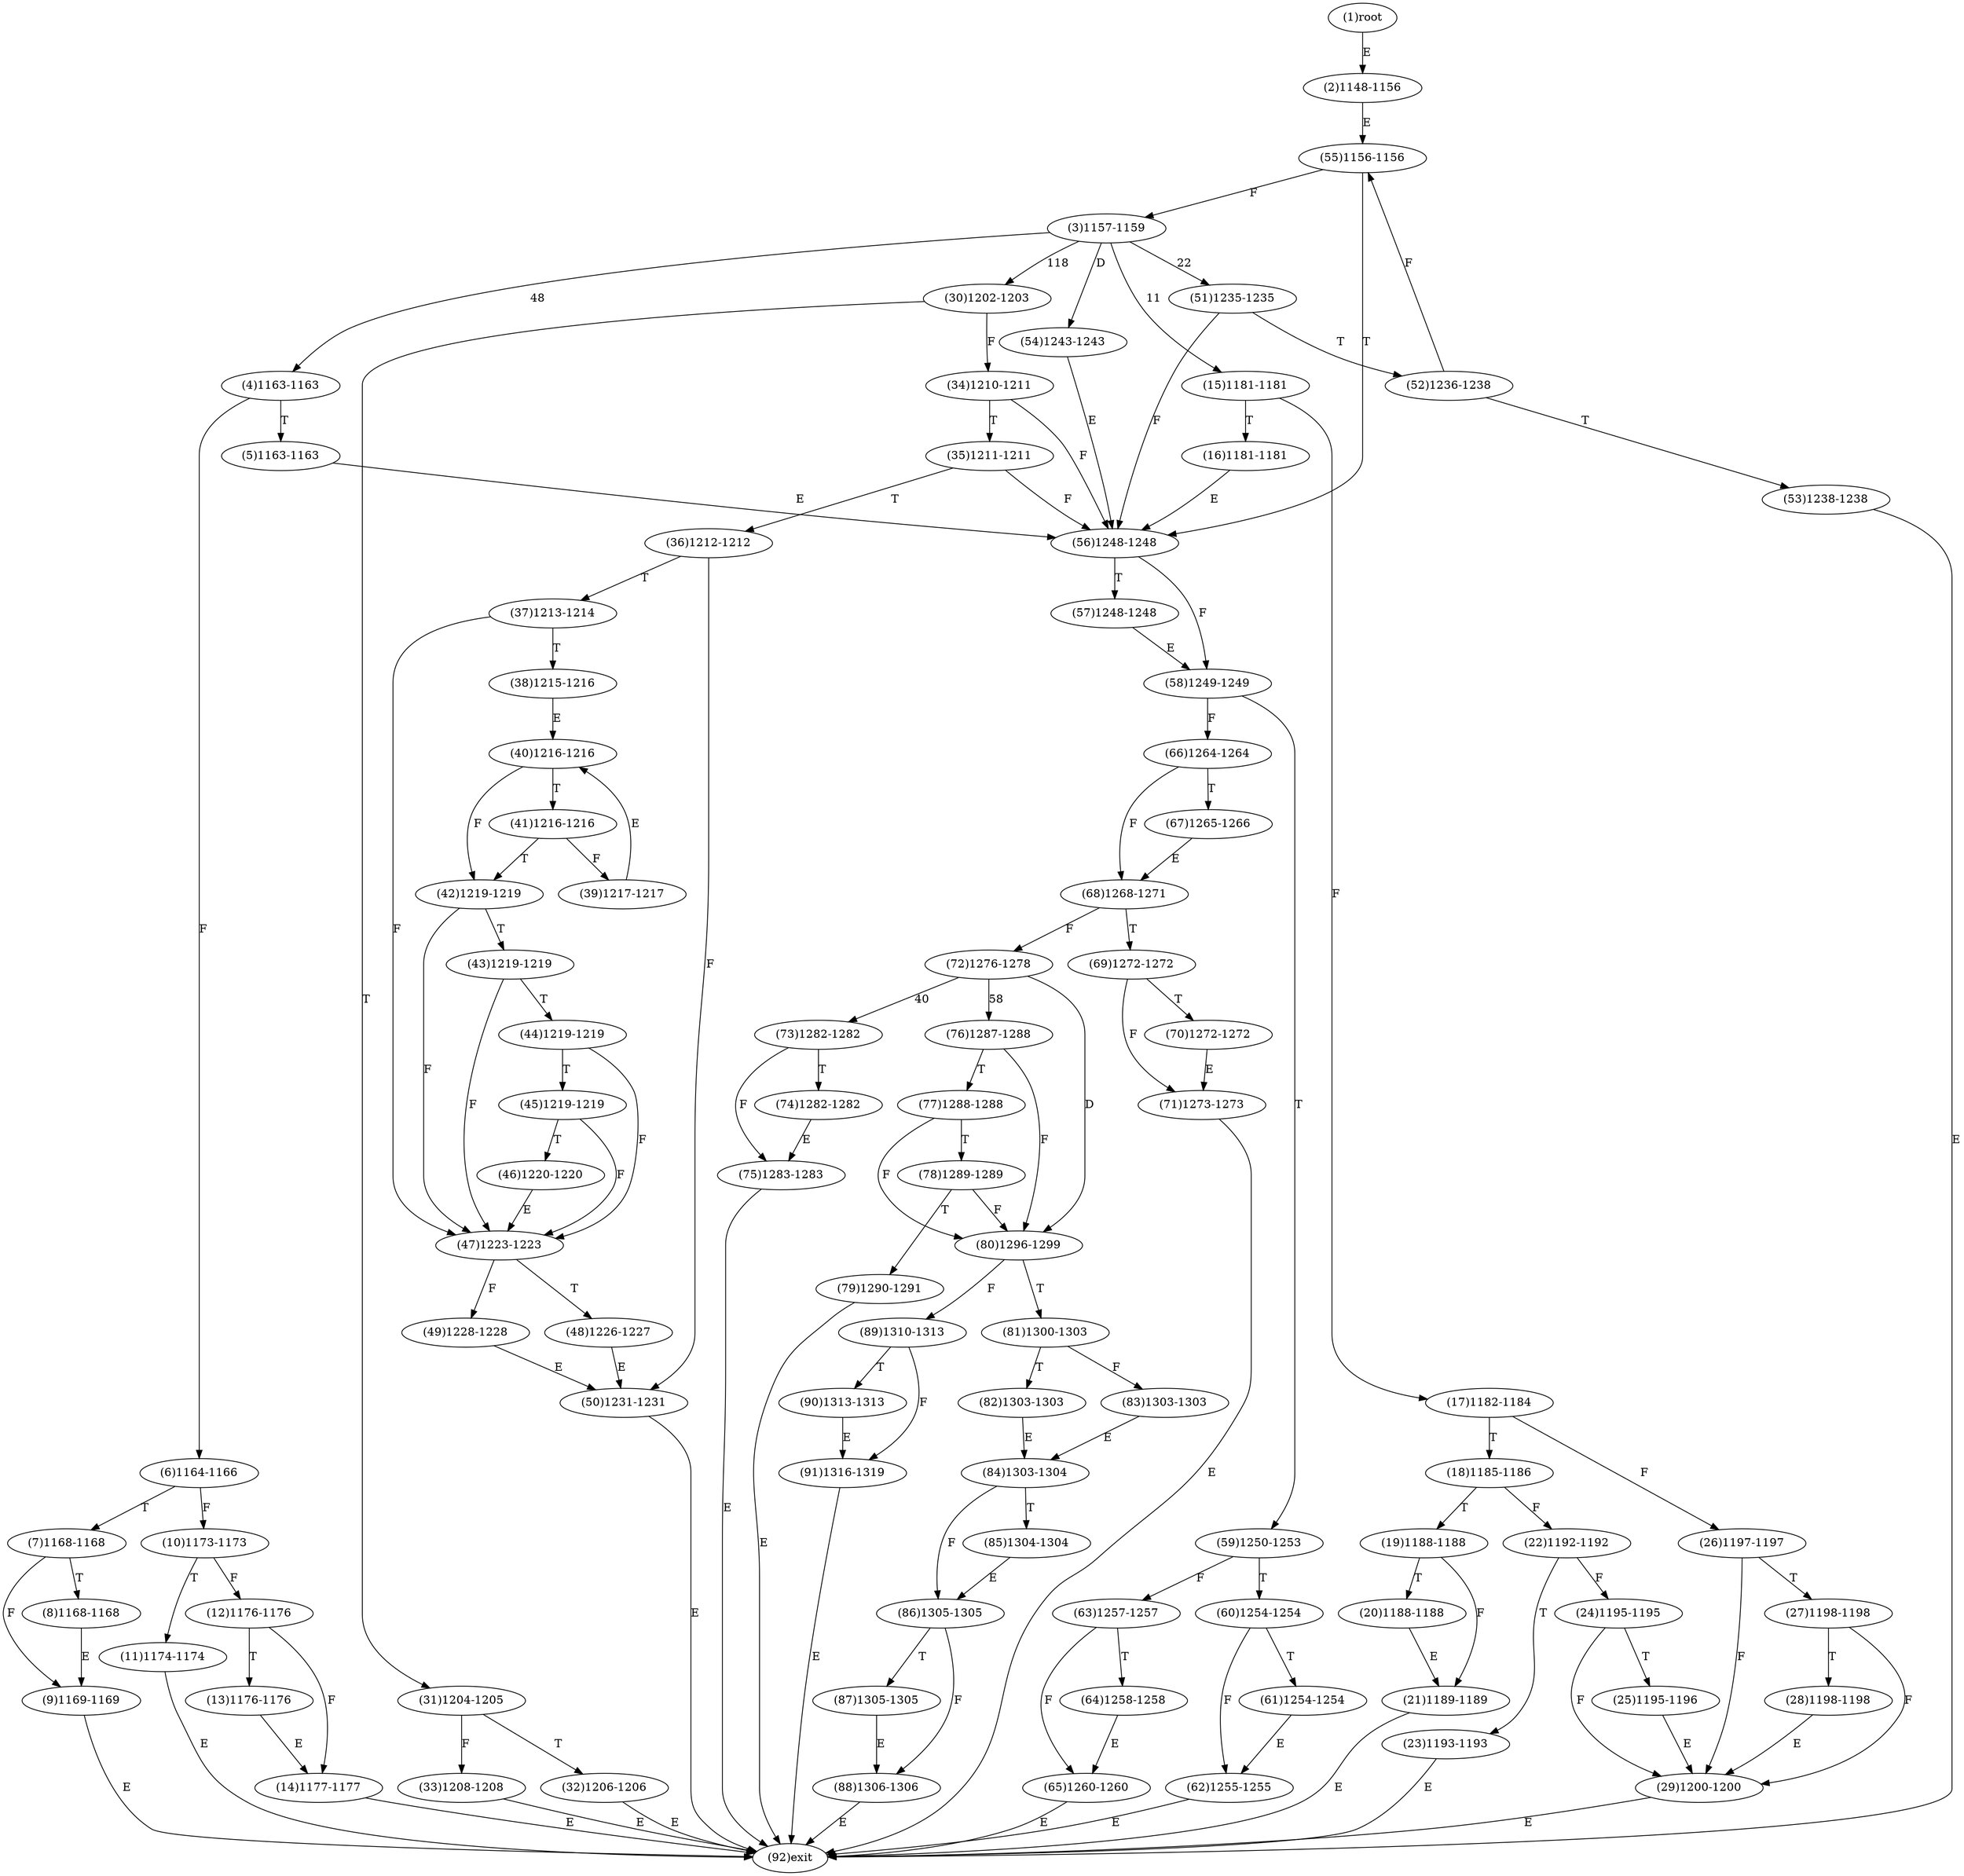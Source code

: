 digraph "" { 
1[ label="(1)root"];
2[ label="(2)1148-1156"];
3[ label="(3)1157-1159"];
4[ label="(4)1163-1163"];
5[ label="(5)1163-1163"];
6[ label="(6)1164-1166"];
7[ label="(7)1168-1168"];
8[ label="(8)1168-1168"];
9[ label="(9)1169-1169"];
10[ label="(10)1173-1173"];
11[ label="(11)1174-1174"];
12[ label="(12)1176-1176"];
13[ label="(13)1176-1176"];
14[ label="(14)1177-1177"];
15[ label="(15)1181-1181"];
17[ label="(17)1182-1184"];
16[ label="(16)1181-1181"];
19[ label="(19)1188-1188"];
18[ label="(18)1185-1186"];
21[ label="(21)1189-1189"];
20[ label="(20)1188-1188"];
23[ label="(23)1193-1193"];
22[ label="(22)1192-1192"];
25[ label="(25)1195-1196"];
24[ label="(24)1195-1195"];
27[ label="(27)1198-1198"];
26[ label="(26)1197-1197"];
29[ label="(29)1200-1200"];
28[ label="(28)1198-1198"];
31[ label="(31)1204-1205"];
30[ label="(30)1202-1203"];
34[ label="(34)1210-1211"];
35[ label="(35)1211-1211"];
32[ label="(32)1206-1206"];
33[ label="(33)1208-1208"];
38[ label="(38)1215-1216"];
39[ label="(39)1217-1217"];
36[ label="(36)1212-1212"];
37[ label="(37)1213-1214"];
42[ label="(42)1219-1219"];
43[ label="(43)1219-1219"];
40[ label="(40)1216-1216"];
41[ label="(41)1216-1216"];
46[ label="(46)1220-1220"];
47[ label="(47)1223-1223"];
44[ label="(44)1219-1219"];
45[ label="(45)1219-1219"];
51[ label="(51)1235-1235"];
50[ label="(50)1231-1231"];
49[ label="(49)1228-1228"];
48[ label="(48)1226-1227"];
55[ label="(55)1156-1156"];
54[ label="(54)1243-1243"];
53[ label="(53)1238-1238"];
52[ label="(52)1236-1238"];
59[ label="(59)1250-1253"];
58[ label="(58)1249-1249"];
57[ label="(57)1248-1248"];
56[ label="(56)1248-1248"];
63[ label="(63)1257-1257"];
62[ label="(62)1255-1255"];
61[ label="(61)1254-1254"];
60[ label="(60)1254-1254"];
68[ label="(68)1268-1271"];
69[ label="(69)1272-1272"];
70[ label="(70)1272-1272"];
71[ label="(71)1273-1273"];
64[ label="(64)1258-1258"];
65[ label="(65)1260-1260"];
66[ label="(66)1264-1264"];
67[ label="(67)1265-1266"];
76[ label="(76)1287-1288"];
77[ label="(77)1288-1288"];
78[ label="(78)1289-1289"];
79[ label="(79)1290-1291"];
72[ label="(72)1276-1278"];
73[ label="(73)1282-1282"];
74[ label="(74)1282-1282"];
75[ label="(75)1283-1283"];
85[ label="(85)1304-1304"];
84[ label="(84)1303-1304"];
87[ label="(87)1305-1305"];
86[ label="(86)1305-1305"];
81[ label="(81)1300-1303"];
80[ label="(80)1296-1299"];
83[ label="(83)1303-1303"];
82[ label="(82)1303-1303"];
92[ label="(92)exit"];
89[ label="(89)1310-1313"];
88[ label="(88)1306-1306"];
91[ label="(91)1316-1319"];
90[ label="(90)1313-1313"];
1->2[ label="E"];
2->55[ label="E"];
3->15[ label="11"];
3->51[ label="22"];
3->4[ label="48"];
3->30[ label="118"];
3->54[ label="D"];
4->6[ label="F"];
4->5[ label="T"];
5->56[ label="E"];
6->10[ label="F"];
6->7[ label="T"];
7->9[ label="F"];
7->8[ label="T"];
8->9[ label="E"];
9->92[ label="E"];
10->12[ label="F"];
10->11[ label="T"];
11->92[ label="E"];
12->14[ label="F"];
12->13[ label="T"];
13->14[ label="E"];
14->92[ label="E"];
15->17[ label="F"];
15->16[ label="T"];
16->56[ label="E"];
17->26[ label="F"];
17->18[ label="T"];
18->22[ label="F"];
18->19[ label="T"];
19->21[ label="F"];
19->20[ label="T"];
20->21[ label="E"];
21->92[ label="E"];
22->24[ label="F"];
22->23[ label="T"];
23->92[ label="E"];
24->29[ label="F"];
24->25[ label="T"];
25->29[ label="E"];
26->29[ label="F"];
26->27[ label="T"];
27->29[ label="F"];
27->28[ label="T"];
28->29[ label="E"];
29->92[ label="E"];
30->34[ label="F"];
30->31[ label="T"];
31->33[ label="F"];
31->32[ label="T"];
32->92[ label="E"];
33->92[ label="E"];
34->56[ label="F"];
34->35[ label="T"];
35->56[ label="F"];
35->36[ label="T"];
36->50[ label="F"];
36->37[ label="T"];
37->47[ label="F"];
37->38[ label="T"];
38->40[ label="E"];
39->40[ label="E"];
40->42[ label="F"];
40->41[ label="T"];
41->39[ label="F"];
41->42[ label="T"];
42->47[ label="F"];
42->43[ label="T"];
43->47[ label="F"];
43->44[ label="T"];
44->47[ label="F"];
44->45[ label="T"];
45->47[ label="F"];
45->46[ label="T"];
46->47[ label="E"];
47->49[ label="F"];
47->48[ label="T"];
48->50[ label="E"];
49->50[ label="E"];
50->92[ label="E"];
51->56[ label="F"];
51->52[ label="T"];
52->55[ label="F"];
52->53[ label="T"];
53->92[ label="E"];
54->56[ label="E"];
55->3[ label="F"];
55->56[ label="T"];
56->58[ label="F"];
56->57[ label="T"];
57->58[ label="E"];
58->66[ label="F"];
58->59[ label="T"];
59->63[ label="F"];
59->60[ label="T"];
60->62[ label="F"];
60->61[ label="T"];
61->62[ label="E"];
62->92[ label="E"];
63->65[ label="F"];
63->64[ label="T"];
64->65[ label="E"];
65->92[ label="E"];
66->68[ label="F"];
66->67[ label="T"];
67->68[ label="E"];
68->72[ label="F"];
68->69[ label="T"];
69->71[ label="F"];
69->70[ label="T"];
70->71[ label="E"];
71->92[ label="E"];
72->73[ label="40"];
72->76[ label="58"];
72->80[ label="D"];
73->75[ label="F"];
73->74[ label="T"];
74->75[ label="E"];
75->92[ label="E"];
76->80[ label="F"];
76->77[ label="T"];
77->80[ label="F"];
77->78[ label="T"];
78->80[ label="F"];
78->79[ label="T"];
79->92[ label="E"];
80->89[ label="F"];
80->81[ label="T"];
81->83[ label="F"];
81->82[ label="T"];
82->84[ label="E"];
83->84[ label="E"];
84->86[ label="F"];
84->85[ label="T"];
85->86[ label="E"];
86->88[ label="F"];
86->87[ label="T"];
87->88[ label="E"];
88->92[ label="E"];
89->91[ label="F"];
89->90[ label="T"];
90->91[ label="E"];
91->92[ label="E"];
}
